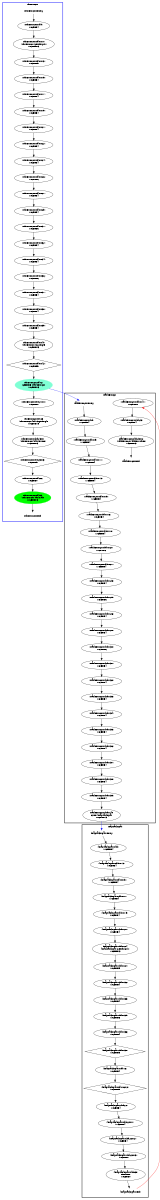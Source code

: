 digraph "CFG" {
fontsize=10;
orientation="portrait";
rankdir="TB";
size="10,8";
_taskFunc2___bb__39 [fontsize=10, label="\"_taskFunc2___bb__39\"\nWCET=4", width="0.01"];
_taskFunc2___bb__20 [fontsize=10, label="\"_taskFunc2___bb__20\"\nWCET=6", width="0.01"];
_taskFunc2___bb__31 [fontsize=10, label="\"_taskFunc2___bb__31\"\nWCET=4", width="0.01"];
_taskFunc2___bb__21 [fontsize=10, label="\"_taskFunc2___bb__21\"\nWCET=4", width="0.01"];
_taskFunc2___bb__40 [fontsize=10, label="_taskFunc2___bb__40\nCALL knapsack_par\nWCET=13", width="0.01"];
_taskFunc2___bb__9 [fontsize=10, label="\"_taskFunc2___bb__9\"\nWCET=4", width="0.01"];
_taskFunc2___bb__38 [fontsize=10, label="\"_taskFunc2___bb__38\"\nWCET=4", width="0.01"];
_taskFunc2___bb__15 [fontsize=10, label="\"_taskFunc2___bb__15\"\nWCET=4", width="0.01"];
_taskFunc2___bb [fontsize=10, label="\"_taskFunc2___bb\"\nWCET=4", width="0.01"];
_taskFunc2___bb__30 [fontsize=10, label="\"_taskFunc2___bb__30\"\nWCET=6", width="0.01"];
_taskFunc2___bb__28 [fontsize=10, label="\"_taskFunc2___bb__28\"\nWCET=4", width="0.01"];
_taskFunc2___bb__18 [fontsize=10, label="\"_taskFunc2___bb__18\"\nWCET=4", width="0.01"];
_taskFunc2___bb__34 [fontsize=10, label="\"_taskFunc2___bb__34\"\nWCET=4", width="0.01"];
_taskFunc2__entry [color="white", fontsize=10, height="0.01", label="_taskFunc2__entry", width="0.01"];
_taskFunc2___bb__33 [fontsize=10, label="\"_taskFunc2___bb__33\"\nWCET=4", width="0.01"];
_taskFunc2___bb__23 [fontsize=10, label="\"_taskFunc2___bb__23\"\nWCET=4", width="0.01"];
_taskFunc2___bb__13 [fontsize=10, label="\"_taskFunc2___bb__13\"\nWCET=4", width="0.01"];
_taskFunc2___bb__32 [fontsize=10, label="\"_taskFunc2___bb__32\"\nWCET=4", width="0.01"];
_taskFunc2___bb__36 [fontsize=10, label="\"_taskFunc2___bb__36\"\nWCET=4", width="0.01"];
_taskFunc2___bb__26 [fontsize=10, label="\"_taskFunc2___bb__26\"\nWCET=4", width="0.01"];
_taskFunc2___bb__35 [fontsize=10, label="\"_taskFunc2___bb__35\"\nWCET=4", width="0.01"];
_taskFunc2___bb__16 [fontsize=10, label="\"_taskFunc2___bb__16\"\nWCET=4", width="0.01"];
_taskFunc2___bb__11 [fontsize=10, label="\"_taskFunc2___bb__11\"\nWCET=4", width="0.01"];
_taskFunc2___bb23__2 [fontsize=10, label="_taskFunc2___bb23__2\n(_taskFunc2_)taskenv_free\nWCET=13", width="0.01"];
_taskFunc2___bb__25 [fontsize=10, label="\"_taskFunc2___bb__25\"\nWCET=6", width="0.01"];
_taskFunc2___bb__41 [fontsize=10, label="\"_taskFunc2___bb__41\"\nWCET=0", width="0.01"];
_taskFunc2__exit [color="white", fontsize=10, label="_taskFunc2__exit", width="0.01"];
_taskFunc2___bb23 [fontsize=10, label="\"_taskFunc2___bb23\"\nWCET=4", width="0.01"];
_taskFunc2___bb__37 [fontsize=10, label="\"_taskFunc2___bb__37\"\nWCET=4", width="0.01"];
knapsack_par_exit [color="white", fontsize=10, label="knapsack_par_exit", width="0.01"];
knapsack_par__bb16__2 [fontsize=10, label="\"knapsack_par__bb16__2\"\nWCET=5", shape=diamond, width="0.01"];
knapsack_par__bb__13 [fontsize=10, label="\"knapsack_par__bb__13\"\nWCET=4", width="0.01"];
knapsack_par__bb22__2 [fontsize=10, label="\"knapsack_par__bb22__2\"\nWCET=4", width="0.01"];
knapsack_par__bb__33 [fontsize=10, label="\"knapsack_par__bb__33\"\nWCET=4", width="0.01"];
knapsack_par__bb__24 [fontsize=10, label="knapsack_par__bb__24\n(knapsack_par)get_thrpriv\nWCET=13", width="0.01"];
knapsack_par__bb__19 [fontsize=10, label="\"knapsack_par__bb__19\"\nWCET=4", width="0.01"];
knapsack_par__bb__15 [fontsize=10, label="\"knapsack_par__bb__15\"\nWCET=4", width="0.01"];
knapsack_par__bb22__1 [fontsize=10, label="\"knapsack_par__bb22__1\"\nWCET=4", width="0.01"];
knapsack_par_entry [color="white", fontsize=10, height="0.01", label="knapsack_par_entry", width="0.01"];
knapsack_par__bb__38 [fontsize=10, label="\"knapsack_par__bb__38\"\nWCET=5", shape=diamond, width="0.01"];
knapsack_par__bb__21 [fontsize=10, label="\"knapsack_par__bb__21\"\nWCET=4", width="0.01"];
knapsack_par__bb__17 [fontsize=10, label="\"knapsack_par__bb__17\"\nWCET=4", width="0.01"];
knapsack_par__bb [fontsize=10, label="\"knapsack_par__bb\"\nWCET=4", width="0.01"];
knapsack_par__bb__27 [fontsize=10, label="\"knapsack_par__bb__27\"\nWCET=5", width="0.01"];
knapsack_par__bb65 [fontsize=10, label="\"knapsack_par__bb65\"\nRETURN\nWCET=0", width="0.01"];
knapsack_par__bb__32 [fontsize=10, label="\"knapsack_par__bb__32\"\nWCET=4", width="0.01"];
knapsack_par__bb__35 [fontsize=10, label="\"knapsack_par__bb__35\"\nWCET=6", width="0.01"];
knapsack_par__bb16 [fontsize=10, label="\"knapsack_par__bb16\"\nWCET=4", width="0.01"];
knapsack_par__bb22 [fontsize=10, label="\"knapsack_par__bb22\"\nWCET=4", width="0.01"];
knapsack_par__bb22__3 [fontsize=10, label="\"knapsack_par__bb22__3\"\nWCET=0", width="0.01"];
knapsack_par__bb__36 [fontsize=10, label="\"knapsack_par__bb__36\"\nWCET=4", width="0.01"];
_thrFunc0___bb__31 [fontsize=10, label="\"_thrFunc0___bb__31\"\nWCET=6", width="0.01"];
_thrFunc0___bb__26 [fontsize=10, label="\"_thrFunc0___bb__26\"\nWCET=6", width="0.01"];
_thrFunc0___bb23__1 [fontsize=10, label="_thrFunc0___bb23__1\n(_thrFunc0_)barrier_me\nWCET=13", width="0.01"];
_thrFunc0___bb__17 [fontsize=10, label="\"_thrFunc0___bb__17\"\nWCET=4", width="0.01"];
_thrFunc0__exit [color="white", fontsize=10, label="_thrFunc0__exit", width="0.01"];
_thrFunc0___bb__38 [fontsize=10, label="\"_thrFunc0___bb__38\"\nWCET=4", width="0.01"];
_thrFunc0___bb__29 [fontsize=10, label="\"_thrFunc0___bb__29\"\nWCET=4", width="0.01"];
_thrFunc0___bb__19 [fontsize=10, label="\"_thrFunc0___bb__19\"\nWCET=4", width="0.01"];
_thrFunc0__entry [color="white", fontsize=10, height="0.01", label="_thrFunc0__entry", width="0.01"];
_thrFunc0___bb21__1 [fontsize=10, label="\"_thrFunc0___bb21__1\"\nWCET=0", width="0.01"];
_thrFunc0___bb__10 [fontsize=10, label="_thrFunc0___bb__10\n(_thrFunc0_)get_thrpriv\nWCET=13", width="0.01"];
_thrFunc0___bb21 [color=aquamarine, fontsize=10, label="_thrFunc0___bb21\nCREATE _taskFunc2_\nWCET=13", style=filled, width="0.01"];
_thrFunc0___bb__34 [fontsize=10, label="\"_thrFunc0___bb__34\"\nWCET=4", width="0.01"];
_thrFunc0___bb__32 [fontsize=10, label="\"_thrFunc0___bb__32\"\nWCET=4", width="0.01"];
_thrFunc0___bb__40 [fontsize=10, label="_thrFunc0___bb__40\n(_thrFunc0_)mysingle\nWCET=13", width="0.01"];
_thrFunc0___bb26 [fontsize=10, label="\"_thrFunc0___bb26\"\nWCET=0", width="0.01"];
_thrFunc0___bb__39 [fontsize=10, label="\"_thrFunc0___bb__39\"\nWCET=4", width="0.01"];
_thrFunc0___bb__37 [fontsize=10, label="\"_thrFunc0___bb__37\"\nWCET=4", width="0.01"];
_thrFunc0___bb__24 [fontsize=10, label="\"_thrFunc0___bb__24\"\nWCET=4", width="0.01"];
_thrFunc0___bb__13 [fontsize=10, label="\"_thrFunc0___bb__13\"\nWCET=5", width="0.01"];
_thrFunc0___bb [fontsize=10, label="\"_thrFunc0___bb\"\nWCET=4", width="0.01"];
_thrFunc0___bb__42 [fontsize=10, label="\"_thrFunc0___bb__42\"\nWCET=5", shape=diamond, width="0.01"];
_thrFunc0___bb__36 [fontsize=10, label="\"_thrFunc0___bb__36\"\nWCET=6", width="0.01"];
_thrFunc0___bb23 [fontsize=10, label="_thrFunc0___bb23\n(_thrFunc0_)leaving_single\nWCET=13", width="0.01"];
_thrFunc0___bb__22 [fontsize=10, label="\"_thrFunc0___bb__22\"\nWCET=4", width="0.01"];
_thrFunc0___bb__21 [fontsize=10, label="\"_thrFunc0___bb__21\"\nWCET=4", width="0.01"];
_thrFunc0___bb35 [color=green, fontsize=10, label="_thrFunc0___bb35\n(_thrFunc0_)taskwait\nWCET=13", style=filled, width="0.01"];
_thrFunc0___bb__27 [fontsize=10, label="\"_thrFunc0___bb__27\"\nWCET=4", width="0.01"];
_thrFunc0___bb__15 [fontsize=10, label="\"_thrFunc0___bb__15\"\nWCET=4", width="0.01"];
_thrFunc0___bb23__3 [fontsize=10, label="\"_thrFunc0___bb23__3\"\nWCET=5", shape=diamond, width="0.01"];
_taskFunc2___bb__39 -> _taskFunc2___bb__40  [key=0];
_taskFunc2___bb__20 -> _taskFunc2___bb__21  [key=0];
_taskFunc2___bb__31 -> _taskFunc2___bb__32  [key=0];
_taskFunc2___bb__21 -> _taskFunc2___bb__23  [key=0];
_taskFunc2___bb__40 -> knapsack_par_entry  [color=blue, key=0];
_taskFunc2___bb__9 -> _taskFunc2___bb__11  [key=0];
_taskFunc2___bb__38 -> _taskFunc2___bb__39  [key=0];
_taskFunc2___bb__15 -> _taskFunc2___bb__16  [key=0];
_taskFunc2___bb -> _taskFunc2___bb__9  [key=0];
_taskFunc2___bb__30 -> _taskFunc2___bb__31  [key=0];
_taskFunc2___bb__28 -> _taskFunc2___bb__30  [key=0];
_taskFunc2___bb__18 -> _taskFunc2___bb__20  [key=0];
_taskFunc2___bb__34 -> _taskFunc2___bb__35  [key=0];
_taskFunc2__entry -> _taskFunc2___bb  [key=0];
_taskFunc2___bb__33 -> _taskFunc2___bb__34  [key=0];
_taskFunc2___bb__23 -> _taskFunc2___bb__25  [key=0];
_taskFunc2___bb__13 -> _taskFunc2___bb__15  [key=0];
_taskFunc2___bb__32 -> _taskFunc2___bb__33  [key=0];
_taskFunc2___bb__36 -> _taskFunc2___bb__37  [key=0];
_taskFunc2___bb__26 -> _taskFunc2___bb__28  [key=0];
_taskFunc2___bb__35 -> _taskFunc2___bb__36  [key=0];
_taskFunc2___bb__16 -> _taskFunc2___bb__18  [key=0];
_taskFunc2___bb__11 -> _taskFunc2___bb__13  [key=0];
_taskFunc2___bb23__2 -> _taskFunc2__exit  [key=0];
_taskFunc2___bb__25 -> _taskFunc2___bb__26  [key=0];
_taskFunc2___bb__41 -> _taskFunc2___bb23  [key=0];
_taskFunc2___bb23 -> _taskFunc2___bb23__2  [key=0];
_taskFunc2___bb__37 -> _taskFunc2___bb__38  [key=0];
knapsack_par_exit -> _taskFunc2___bb__41  [color=red, key=0];
knapsack_par__bb16__2 -> knapsack_par__bb22  [key=0];
knapsack_par__bb__13 -> knapsack_par__bb__15  [key=0];
knapsack_par__bb22__2 -> knapsack_par__bb22__3  [key=0];
knapsack_par__bb__33 -> knapsack_par__bb__35  [key=0];
knapsack_par__bb__24 -> knapsack_par__bb__27  [key=0];
knapsack_par__bb__19 -> knapsack_par__bb__21  [key=0];
knapsack_par__bb__15 -> knapsack_par__bb__17  [key=0];
knapsack_par__bb22__1 -> knapsack_par__bb22__2  [key=0];
knapsack_par_entry -> knapsack_par__bb  [key=0];
knapsack_par__bb__38 -> knapsack_par__bb16  [key=0];
knapsack_par__bb__21 -> knapsack_par__bb__24  [key=0];
knapsack_par__bb__17 -> knapsack_par__bb__19  [key=0];
knapsack_par__bb -> knapsack_par__bb__13  [key=0];
knapsack_par__bb__27 -> knapsack_par__bb__32  [key=0];
knapsack_par__bb65 -> knapsack_par_exit  [key=0];
knapsack_par__bb__32 -> knapsack_par__bb__33  [key=0];
knapsack_par__bb__35 -> knapsack_par__bb__36  [key=0];
knapsack_par__bb16 -> knapsack_par__bb16__2  [key=0];
knapsack_par__bb22 -> knapsack_par__bb22__1  [key=0];
knapsack_par__bb22__3 -> knapsack_par__bb65  [key=0];
knapsack_par__bb__36 -> knapsack_par__bb__38  [key=0];
_thrFunc0___bb__31 -> _thrFunc0___bb__32  [key=0];
_thrFunc0___bb__26 -> _thrFunc0___bb__27  [key=0];
_thrFunc0___bb23__1 -> _thrFunc0___bb23__3  [key=0];
_thrFunc0___bb__17 -> _thrFunc0___bb__19  [key=0];
_thrFunc0___bb__38 -> _thrFunc0___bb__39  [key=0];
_thrFunc0___bb__29 -> _thrFunc0___bb__31  [key=0];
_thrFunc0___bb__19 -> _thrFunc0___bb__21  [key=0];
_thrFunc0__entry -> _thrFunc0___bb  [key=0];
_thrFunc0___bb21__1 -> _thrFunc0___bb23  [key=0];
_thrFunc0___bb__10 -> _thrFunc0___bb__13  [key=0];
_thrFunc0___bb21 -> _thrFunc0___bb21__1  [key=0];
_thrFunc0___bb21 -> _taskFunc2__entry  [color=blue, key=0];
_thrFunc0___bb__34 -> _thrFunc0___bb__36  [key=0];
_thrFunc0___bb__32 -> _thrFunc0___bb__34  [key=0];
_thrFunc0___bb__40 -> _thrFunc0___bb__42  [key=0];
_thrFunc0___bb26 -> _thrFunc0___bb35  [key=0];
_thrFunc0___bb__39 -> _thrFunc0___bb__40  [key=0];
_thrFunc0___bb__37 -> _thrFunc0___bb__38  [key=0];
_thrFunc0___bb__24 -> _thrFunc0___bb__26  [key=0];
_thrFunc0___bb__13 -> _thrFunc0___bb__15  [key=0];
_thrFunc0___bb -> _thrFunc0___bb__10  [key=0];
_thrFunc0___bb__42 -> _thrFunc0___bb21  [key=0];
_thrFunc0___bb__36 -> _thrFunc0___bb__37  [key=0];
_thrFunc0___bb23 -> _thrFunc0___bb23__1  [key=0];
_thrFunc0___bb__22 -> _thrFunc0___bb__24  [key=0];
_thrFunc0___bb__21 -> _thrFunc0___bb__22  [key=0];
_thrFunc0___bb35 -> _thrFunc0__exit  [key=0];
_thrFunc0___bb__27 -> _thrFunc0___bb__29  [key=0];
_thrFunc0___bb__15 -> _thrFunc0___bb__17  [key=0];
_thrFunc0___bb23__3 -> _thrFunc0___bb26  [key=0];
subgraph "cluster__thrFunc0_" {
label=_thrFunc0_
style="bold"
color="blue"
"_thrFunc0___bb"
"_thrFunc0___bb__10"
"_thrFunc0___bb__13"
"_thrFunc0___bb__15"
"_thrFunc0___bb__17"
"_thrFunc0___bb__19"
"_thrFunc0___bb__21"
"_thrFunc0___bb__22"
"_thrFunc0___bb__24"
"_thrFunc0___bb__26"
"_thrFunc0___bb__27"
"_thrFunc0___bb__29"
"_thrFunc0___bb__31"
"_thrFunc0___bb__32"
"_thrFunc0___bb__34"
"_thrFunc0___bb__36"
"_thrFunc0___bb__37"
"_thrFunc0___bb__38"
"_thrFunc0___bb__39"
"_thrFunc0___bb__40"
"_thrFunc0___bb__42"
"_thrFunc0___bb21"
"_thrFunc0___bb21__1"
"_thrFunc0___bb23"
"_thrFunc0___bb23__1"
"_thrFunc0___bb23__3"
"_thrFunc0___bb26"







"_thrFunc0___bb35"

"_thrFunc0__entry"
"_thrFunc0__exit"
}
subgraph "cluster__taskFunc2_" {
label=_taskFunc2_
style="bold"
"_taskFunc2___bb"
"_taskFunc2___bb__9"
"_taskFunc2___bb__11"
"_taskFunc2___bb__13"
"_taskFunc2___bb__15"
"_taskFunc2___bb__16"
"_taskFunc2___bb__18"
"_taskFunc2___bb__20"
"_taskFunc2___bb__21"
"_taskFunc2___bb__23"
"_taskFunc2___bb__25"
"_taskFunc2___bb__26"
"_taskFunc2___bb__28"
"_taskFunc2___bb__30"
"_taskFunc2___bb__31"
"_taskFunc2___bb__32"
"_taskFunc2___bb__33"
"_taskFunc2___bb__34"
"_taskFunc2___bb__35"
"_taskFunc2___bb__36"
"_taskFunc2___bb__37"
"_taskFunc2___bb__38"
"_taskFunc2___bb__39"
"_taskFunc2___bb__40"
"_taskFunc2___bb__41"
"_taskFunc2___bb23"
"_taskFunc2___bb23__2"

"_taskFunc2__entry"
"_taskFunc2__exit"
}
subgraph "cluster_knapsack_par" {
label=knapsack_par
style="bold"
"knapsack_par__bb"
"knapsack_par__bb__13"
"knapsack_par__bb__15"
"knapsack_par__bb__17"
"knapsack_par__bb__19"
"knapsack_par__bb__21"
"knapsack_par__bb__24"
"knapsack_par__bb__27"
"knapsack_par__bb__32"
"knapsack_par__bb__33"
"knapsack_par__bb__35"
"knapsack_par__bb__36"
"knapsack_par__bb__38"



"knapsack_par__bb16"
"knapsack_par__bb16__2"


"knapsack_par__bb22"
"knapsack_par__bb22__1"
"knapsack_par__bb22__2"
"knapsack_par__bb22__3"




































"knapsack_par__bb65"
"knapsack_par_entry"
"knapsack_par_exit"
}
subgraph "cluster__taskFunc0_" {
label=_taskFunc0_
style="bold"


































}
subgraph "cluster__taskFunc1_" {
label=_taskFunc1_
style="bold"






































}
}
